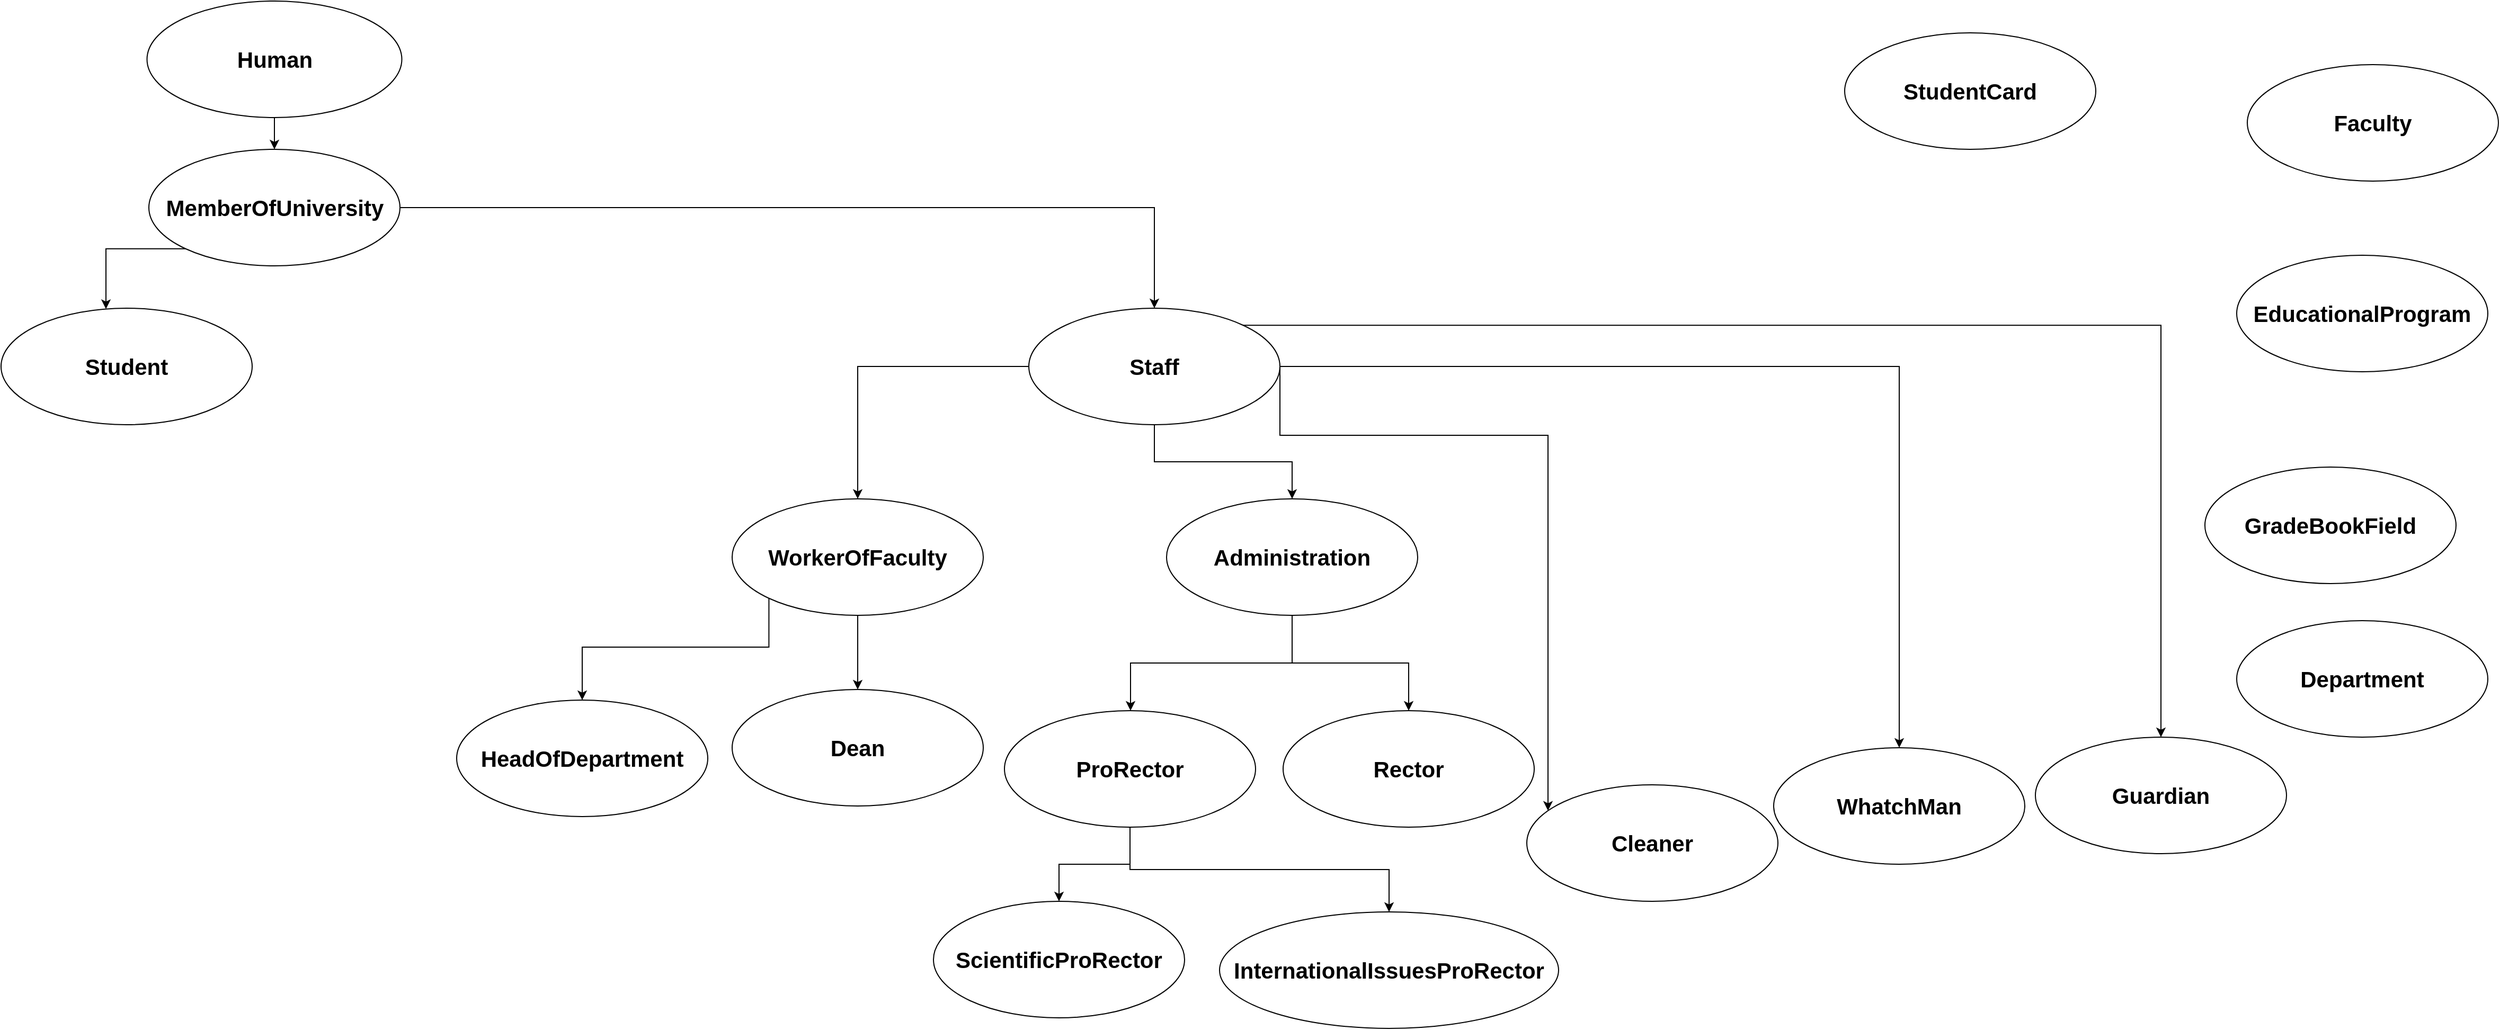 <mxfile version="16.0.0" type="device" pages="2"><diagram id="yI2OM-MsdpT6uCtNpyiT" name="ClassHierarchy"><mxGraphModel dx="1038" dy="649" grid="1" gridSize="10" guides="1" tooltips="1" connect="1" arrows="1" fold="1" page="1" pageScale="1" pageWidth="827" pageHeight="1169" math="0" shadow="0"><root><mxCell id="0"/><mxCell id="1" parent="0"/><mxCell id="KQ8PPGcI8Dx1g2gDmnj5-3" style="edgeStyle=orthogonalEdgeStyle;rounded=0;orthogonalLoop=1;jettySize=auto;html=1;exitX=0.5;exitY=1;exitDx=0;exitDy=0;fontSize=21;endArrow=classic;endFill=1;fontStyle=1" parent="1" source="KQ8PPGcI8Dx1g2gDmnj5-1" target="KQ8PPGcI8Dx1g2gDmnj5-2" edge="1"><mxGeometry relative="1" as="geometry"/></mxCell><mxCell id="KQ8PPGcI8Dx1g2gDmnj5-1" value="&lt;font style=&quot;font-size: 21px;&quot;&gt;Human&lt;/font&gt;" style="ellipse;whiteSpace=wrap;html=1;fontSize=21;fontStyle=1" parent="1" vertex="1"><mxGeometry x="227.75" y="30" width="240.5" height="110" as="geometry"/></mxCell><mxCell id="KQ8PPGcI8Dx1g2gDmnj5-5" style="edgeStyle=orthogonalEdgeStyle;rounded=0;orthogonalLoop=1;jettySize=auto;html=1;exitX=0;exitY=1;exitDx=0;exitDy=0;fontSize=21;endArrow=classic;endFill=1;fontStyle=1" parent="1" source="KQ8PPGcI8Dx1g2gDmnj5-2" target="KQ8PPGcI8Dx1g2gDmnj5-4" edge="1"><mxGeometry relative="1" as="geometry"><Array as="points"><mxPoint x="189" y="264"/></Array></mxGeometry></mxCell><mxCell id="KQ8PPGcI8Dx1g2gDmnj5-16" style="edgeStyle=orthogonalEdgeStyle;rounded=0;orthogonalLoop=1;jettySize=auto;html=1;exitX=1;exitY=0.5;exitDx=0;exitDy=0;entryX=0.5;entryY=0;entryDx=0;entryDy=0;fontSize=21;endArrow=classic;endFill=1;fontStyle=1" parent="1" source="KQ8PPGcI8Dx1g2gDmnj5-2" target="KQ8PPGcI8Dx1g2gDmnj5-15" edge="1"><mxGeometry relative="1" as="geometry"/></mxCell><mxCell id="KQ8PPGcI8Dx1g2gDmnj5-2" value="&lt;span style=&quot;font-size: 21px;&quot;&gt;MemberOfUniversity&lt;/span&gt;" style="ellipse;whiteSpace=wrap;html=1;fontSize=21;fontStyle=1" parent="1" vertex="1"><mxGeometry x="229.5" y="170" width="237" height="110" as="geometry"/></mxCell><mxCell id="KQ8PPGcI8Dx1g2gDmnj5-4" value="&lt;span style=&quot;font-size: 21px;&quot;&gt;Student&lt;/span&gt;" style="ellipse;whiteSpace=wrap;html=1;fontSize=21;fontStyle=1" parent="1" vertex="1"><mxGeometry x="90" y="320" width="237" height="110" as="geometry"/></mxCell><mxCell id="KQ8PPGcI8Dx1g2gDmnj5-18" style="edgeStyle=orthogonalEdgeStyle;rounded=0;orthogonalLoop=1;jettySize=auto;html=1;exitX=0;exitY=0.5;exitDx=0;exitDy=0;fontSize=21;endArrow=classic;endFill=1;fontStyle=1" parent="1" source="KQ8PPGcI8Dx1g2gDmnj5-15" target="Uiwk48FdrJnnCXKwfocZ-1" edge="1"><mxGeometry relative="1" as="geometry"><mxPoint x="888.5" y="520" as="targetPoint"/></mxGeometry></mxCell><mxCell id="tkeEqaCDvqQnLDSlVwlB-3" style="edgeStyle=orthogonalEdgeStyle;rounded=0;orthogonalLoop=1;jettySize=auto;html=1;exitX=0.5;exitY=1;exitDx=0;exitDy=0;" parent="1" source="KQ8PPGcI8Dx1g2gDmnj5-15" target="KQ8PPGcI8Dx1g2gDmnj5-21" edge="1"><mxGeometry relative="1" as="geometry"/></mxCell><mxCell id="8ULSNFcPIOYbdFuaQWR2-1" style="edgeStyle=orthogonalEdgeStyle;rounded=0;orthogonalLoop=1;jettySize=auto;html=1;exitX=1;exitY=0.5;exitDx=0;exitDy=0;" parent="1" source="KQ8PPGcI8Dx1g2gDmnj5-15" target="KQ8PPGcI8Dx1g2gDmnj5-23" edge="1"><mxGeometry relative="1" as="geometry"><Array as="points"><mxPoint x="1297" y="440"/><mxPoint x="1550" y="440"/></Array></mxGeometry></mxCell><mxCell id="8ULSNFcPIOYbdFuaQWR2-2" style="edgeStyle=orthogonalEdgeStyle;rounded=0;orthogonalLoop=1;jettySize=auto;html=1;exitX=1;exitY=0.5;exitDx=0;exitDy=0;" parent="1" source="KQ8PPGcI8Dx1g2gDmnj5-15" target="KQ8PPGcI8Dx1g2gDmnj5-25" edge="1"><mxGeometry relative="1" as="geometry"/></mxCell><mxCell id="8ULSNFcPIOYbdFuaQWR2-3" style="edgeStyle=orthogonalEdgeStyle;rounded=0;orthogonalLoop=1;jettySize=auto;html=1;exitX=1;exitY=0;exitDx=0;exitDy=0;" parent="1" source="KQ8PPGcI8Dx1g2gDmnj5-15" target="KQ8PPGcI8Dx1g2gDmnj5-27" edge="1"><mxGeometry relative="1" as="geometry"/></mxCell><mxCell id="KQ8PPGcI8Dx1g2gDmnj5-15" value="&lt;span style=&quot;font-size: 21px;&quot;&gt;Staff&lt;br style=&quot;font-size: 21px;&quot;&gt;&lt;/span&gt;" style="ellipse;whiteSpace=wrap;html=1;fontSize=21;fontStyle=1" parent="1" vertex="1"><mxGeometry x="1060" y="320" width="237" height="110" as="geometry"/></mxCell><mxCell id="tkeEqaCDvqQnLDSlVwlB-1" style="edgeStyle=orthogonalEdgeStyle;rounded=0;orthogonalLoop=1;jettySize=auto;html=1;exitX=0.5;exitY=1;exitDx=0;exitDy=0;" parent="1" source="KQ8PPGcI8Dx1g2gDmnj5-21" target="KQ8PPGcI8Dx1g2gDmnj5-33" edge="1"><mxGeometry relative="1" as="geometry"><Array as="points"><mxPoint x="1308" y="655"/><mxPoint x="1156" y="655"/></Array></mxGeometry></mxCell><mxCell id="tkeEqaCDvqQnLDSlVwlB-2" style="edgeStyle=orthogonalEdgeStyle;rounded=0;orthogonalLoop=1;jettySize=auto;html=1;exitX=0.5;exitY=1;exitDx=0;exitDy=0;entryX=0.5;entryY=0;entryDx=0;entryDy=0;" parent="1" source="KQ8PPGcI8Dx1g2gDmnj5-21" target="KQ8PPGcI8Dx1g2gDmnj5-38" edge="1"><mxGeometry relative="1" as="geometry"/></mxCell><mxCell id="KQ8PPGcI8Dx1g2gDmnj5-21" value="&lt;span style=&quot;font-size: 21px&quot;&gt;Administration&lt;br style=&quot;font-size: 21px&quot;&gt;&lt;/span&gt;" style="ellipse;whiteSpace=wrap;html=1;fontSize=21;fontStyle=1" parent="1" vertex="1"><mxGeometry x="1190" y="500" width="237" height="110" as="geometry"/></mxCell><mxCell id="KQ8PPGcI8Dx1g2gDmnj5-23" value="&lt;span style=&quot;font-size: 21px;&quot;&gt;Cleaner&lt;br style=&quot;font-size: 21px;&quot;&gt;&lt;/span&gt;" style="ellipse;whiteSpace=wrap;html=1;fontSize=21;fontStyle=1" parent="1" vertex="1"><mxGeometry x="1530" y="770" width="237" height="110" as="geometry"/></mxCell><mxCell id="KQ8PPGcI8Dx1g2gDmnj5-25" value="&lt;span style=&quot;font-size: 21px;&quot;&gt;WhatchMan&lt;br style=&quot;font-size: 21px;&quot;&gt;&lt;/span&gt;" style="ellipse;whiteSpace=wrap;html=1;fontSize=21;fontStyle=1" parent="1" vertex="1"><mxGeometry x="1763" y="735" width="237" height="110" as="geometry"/></mxCell><mxCell id="KQ8PPGcI8Dx1g2gDmnj5-27" value="&lt;span style=&quot;font-size: 21px;&quot;&gt;Guardian&lt;br style=&quot;font-size: 21px;&quot;&gt;&lt;/span&gt;" style="ellipse;whiteSpace=wrap;html=1;fontSize=21;fontStyle=1" parent="1" vertex="1"><mxGeometry x="2010" y="725" width="237" height="110" as="geometry"/></mxCell><mxCell id="KQ8PPGcI8Dx1g2gDmnj5-29" value="&lt;span style=&quot;font-size: 21px;&quot;&gt;Dean&lt;br style=&quot;font-size: 21px;&quot;&gt;&lt;/span&gt;" style="ellipse;whiteSpace=wrap;html=1;fontSize=21;fontStyle=1" parent="1" vertex="1"><mxGeometry x="780" y="680" width="237" height="110" as="geometry"/></mxCell><mxCell id="KQ8PPGcI8Dx1g2gDmnj5-31" value="&lt;span style=&quot;font-size: 21px;&quot;&gt;HeadOfDepartment&lt;br style=&quot;font-size: 21px;&quot;&gt;&lt;/span&gt;" style="ellipse;whiteSpace=wrap;html=1;fontSize=21;fontStyle=1" parent="1" vertex="1"><mxGeometry x="520" y="690" width="237" height="110" as="geometry"/></mxCell><mxCell id="KQ8PPGcI8Dx1g2gDmnj5-41" style="edgeStyle=orthogonalEdgeStyle;rounded=0;orthogonalLoop=1;jettySize=auto;html=1;exitX=0.5;exitY=1;exitDx=0;exitDy=0;fontSize=21;endArrow=classic;endFill=1;fontStyle=1" parent="1" source="KQ8PPGcI8Dx1g2gDmnj5-33" target="KQ8PPGcI8Dx1g2gDmnj5-40" edge="1"><mxGeometry relative="1" as="geometry"/></mxCell><mxCell id="KQ8PPGcI8Dx1g2gDmnj5-43" style="edgeStyle=orthogonalEdgeStyle;rounded=0;orthogonalLoop=1;jettySize=auto;html=1;exitX=0.5;exitY=1;exitDx=0;exitDy=0;fontSize=21;endArrow=classic;endFill=1;fontStyle=1" parent="1" source="KQ8PPGcI8Dx1g2gDmnj5-33" target="KQ8PPGcI8Dx1g2gDmnj5-42" edge="1"><mxGeometry relative="1" as="geometry"><mxPoint x="1390" y="880" as="targetPoint"/></mxGeometry></mxCell><mxCell id="KQ8PPGcI8Dx1g2gDmnj5-33" value="&lt;span style=&quot;font-size: 21px;&quot;&gt;ProRector&lt;br style=&quot;font-size: 21px;&quot;&gt;&lt;/span&gt;" style="ellipse;whiteSpace=wrap;html=1;fontSize=21;fontStyle=1" parent="1" vertex="1"><mxGeometry x="1037" y="700" width="237" height="110" as="geometry"/></mxCell><mxCell id="KQ8PPGcI8Dx1g2gDmnj5-38" value="&lt;span style=&quot;font-size: 21px;&quot;&gt;Rector&lt;br style=&quot;font-size: 21px;&quot;&gt;&lt;/span&gt;" style="ellipse;whiteSpace=wrap;html=1;fontSize=21;fontStyle=1" parent="1" vertex="1"><mxGeometry x="1300" y="700" width="237" height="110" as="geometry"/></mxCell><mxCell id="KQ8PPGcI8Dx1g2gDmnj5-40" value="&lt;span style=&quot;font-size: 21px;&quot;&gt;ScientificProRector&lt;br style=&quot;font-size: 21px;&quot;&gt;&lt;/span&gt;" style="ellipse;whiteSpace=wrap;html=1;fontSize=21;fontStyle=1" parent="1" vertex="1"><mxGeometry x="970" y="880" width="237" height="110" as="geometry"/></mxCell><mxCell id="KQ8PPGcI8Dx1g2gDmnj5-42" value="&lt;span style=&quot;font-size: 21px;&quot;&gt;InternationalIssuesProRector&lt;br style=&quot;font-size: 21px;&quot;&gt;&lt;/span&gt;" style="ellipse;whiteSpace=wrap;html=1;fontSize=21;fontStyle=1" parent="1" vertex="1"><mxGeometry x="1240" y="890" width="320" height="110" as="geometry"/></mxCell><mxCell id="tkeEqaCDvqQnLDSlVwlB-4" style="edgeStyle=orthogonalEdgeStyle;rounded=0;orthogonalLoop=1;jettySize=auto;html=1;exitX=0;exitY=1;exitDx=0;exitDy=0;entryX=0.5;entryY=0;entryDx=0;entryDy=0;" parent="1" source="Uiwk48FdrJnnCXKwfocZ-1" target="KQ8PPGcI8Dx1g2gDmnj5-31" edge="1"><mxGeometry relative="1" as="geometry"><Array as="points"><mxPoint x="814" y="640"/><mxPoint x="638" y="640"/></Array></mxGeometry></mxCell><mxCell id="tkeEqaCDvqQnLDSlVwlB-5" style="edgeStyle=orthogonalEdgeStyle;rounded=0;orthogonalLoop=1;jettySize=auto;html=1;exitX=0.5;exitY=1;exitDx=0;exitDy=0;" parent="1" source="Uiwk48FdrJnnCXKwfocZ-1" target="KQ8PPGcI8Dx1g2gDmnj5-29" edge="1"><mxGeometry relative="1" as="geometry"/></mxCell><mxCell id="Uiwk48FdrJnnCXKwfocZ-1" value="&lt;span style=&quot;font-size: 21px&quot;&gt;WorkerOfFaculty&lt;br style=&quot;font-size: 21px&quot;&gt;&lt;/span&gt;" style="ellipse;whiteSpace=wrap;html=1;fontSize=21;fontStyle=1" parent="1" vertex="1"><mxGeometry x="780" y="500" width="237" height="110" as="geometry"/></mxCell><mxCell id="7GIJ-ltobQE9VpZuVLci-10" value="&lt;span style=&quot;font-size: 21px&quot;&gt;Faculty&lt;br style=&quot;font-size: 21px&quot;&gt;&lt;/span&gt;" style="ellipse;whiteSpace=wrap;html=1;fontSize=21;fontStyle=1" parent="1" vertex="1"><mxGeometry x="2210" y="90" width="237" height="110" as="geometry"/></mxCell><mxCell id="7GIJ-ltobQE9VpZuVLci-11" value="&lt;span style=&quot;font-size: 21px&quot;&gt;EducationalProgram&lt;br style=&quot;font-size: 21px&quot;&gt;&lt;/span&gt;" style="ellipse;whiteSpace=wrap;html=1;fontSize=21;fontStyle=1" parent="1" vertex="1"><mxGeometry x="2200" y="270" width="237" height="110" as="geometry"/></mxCell><mxCell id="7GIJ-ltobQE9VpZuVLci-12" value="&lt;span style=&quot;font-size: 21px&quot;&gt;GradeBookField&lt;br style=&quot;font-size: 21px&quot;&gt;&lt;/span&gt;" style="ellipse;whiteSpace=wrap;html=1;fontSize=21;fontStyle=1" parent="1" vertex="1"><mxGeometry x="2170" y="470" width="237" height="110" as="geometry"/></mxCell><mxCell id="7GIJ-ltobQE9VpZuVLci-13" value="&lt;span style=&quot;font-size: 21px&quot;&gt;StudentCard&lt;br style=&quot;font-size: 21px&quot;&gt;&lt;/span&gt;" style="ellipse;whiteSpace=wrap;html=1;fontSize=21;fontStyle=1" parent="1" vertex="1"><mxGeometry x="1830" y="60" width="237" height="110" as="geometry"/></mxCell><mxCell id="lfjwC3IboUf60OOtk_an-1" value="&lt;span style=&quot;font-size: 21px&quot;&gt;Department&lt;br style=&quot;font-size: 21px&quot;&gt;&lt;/span&gt;" style="ellipse;whiteSpace=wrap;html=1;fontSize=21;fontStyle=1" parent="1" vertex="1"><mxGeometry x="2200" y="615" width="237" height="110" as="geometry"/></mxCell></root></mxGraphModel></diagram><diagram id="HHtVEt9T9BiarYAip8fe" name="ExceptionsHierarchy"><mxGraphModel dx="1038" dy="649" grid="1" gridSize="10" guides="1" tooltips="1" connect="1" arrows="1" fold="1" page="1" pageScale="1" pageWidth="827" pageHeight="1169" math="0" shadow="0"><root><mxCell id="4q3CtDbyHC_5PJ-_8kHK-0"/><mxCell id="4q3CtDbyHC_5PJ-_8kHK-1" parent="4q3CtDbyHC_5PJ-_8kHK-0"/><mxCell id="4q3CtDbyHC_5PJ-_8kHK-5" style="edgeStyle=orthogonalEdgeStyle;rounded=0;orthogonalLoop=1;jettySize=auto;html=1;exitX=0;exitY=0.5;exitDx=0;exitDy=0;entryX=0.5;entryY=0;entryDx=0;entryDy=0;" parent="4q3CtDbyHC_5PJ-_8kHK-1" source="4q3CtDbyHC_5PJ-_8kHK-2" target="4q3CtDbyHC_5PJ-_8kHK-3" edge="1"><mxGeometry relative="1" as="geometry"/></mxCell><mxCell id="4q3CtDbyHC_5PJ-_8kHK-7" style="edgeStyle=orthogonalEdgeStyle;rounded=0;orthogonalLoop=1;jettySize=auto;html=1;exitX=1;exitY=0.5;exitDx=0;exitDy=0;entryX=0.5;entryY=0;entryDx=0;entryDy=0;" parent="4q3CtDbyHC_5PJ-_8kHK-1" source="4q3CtDbyHC_5PJ-_8kHK-2" target="4q3CtDbyHC_5PJ-_8kHK-6" edge="1"><mxGeometry relative="1" as="geometry"/></mxCell><mxCell id="4q3CtDbyHC_5PJ-_8kHK-2" value="&lt;span style=&quot;font-size: 18px&quot;&gt;Throwable&lt;/span&gt;" style="ellipse;whiteSpace=wrap;html=1;fontSize=15;fillColor=#dae8fc;strokeColor=#6c8ebf;" parent="4q3CtDbyHC_5PJ-_8kHK-1" vertex="1"><mxGeometry x="330" y="80" width="90" height="30" as="geometry"/></mxCell><mxCell id="4q3CtDbyHC_5PJ-_8kHK-3" value="&lt;span style=&quot;font-size: 18px&quot;&gt;Error&lt;/span&gt;" style="ellipse;whiteSpace=wrap;html=1;fontSize=15;fillColor=#dae8fc;strokeColor=#6c8ebf;" parent="4q3CtDbyHC_5PJ-_8kHK-1" vertex="1"><mxGeometry x="250" y="140" width="90" height="30" as="geometry"/></mxCell><mxCell id="4q3CtDbyHC_5PJ-_8kHK-9" style="edgeStyle=orthogonalEdgeStyle;rounded=0;orthogonalLoop=1;jettySize=auto;html=1;exitX=0;exitY=0.5;exitDx=0;exitDy=0;" parent="4q3CtDbyHC_5PJ-_8kHK-1" source="4q3CtDbyHC_5PJ-_8kHK-6" target="4q3CtDbyHC_5PJ-_8kHK-8" edge="1"><mxGeometry relative="1" as="geometry"><Array as="points"><mxPoint x="355" y="155"/></Array></mxGeometry></mxCell><mxCell id="4q3CtDbyHC_5PJ-_8kHK-11" style="edgeStyle=orthogonalEdgeStyle;rounded=0;orthogonalLoop=1;jettySize=auto;html=1;exitX=1;exitY=0.5;exitDx=0;exitDy=0;entryX=0.5;entryY=0;entryDx=0;entryDy=0;" parent="4q3CtDbyHC_5PJ-_8kHK-1" source="4q3CtDbyHC_5PJ-_8kHK-6" target="4q3CtDbyHC_5PJ-_8kHK-10" edge="1"><mxGeometry relative="1" as="geometry"/></mxCell><mxCell id="4q3CtDbyHC_5PJ-_8kHK-6" value="&lt;span style=&quot;font-size: 18px&quot;&gt;Exception&lt;/span&gt;" style="ellipse;whiteSpace=wrap;html=1;fontSize=15;fillColor=#dae8fc;strokeColor=#6c8ebf;" parent="4q3CtDbyHC_5PJ-_8kHK-1" vertex="1"><mxGeometry x="400" y="140" width="90" height="30" as="geometry"/></mxCell><mxCell id="4q3CtDbyHC_5PJ-_8kHK-8" value="&lt;span style=&quot;font-size: 18px&quot;&gt;Checked&lt;/span&gt;" style="ellipse;whiteSpace=wrap;html=1;fontSize=15;fillColor=#dae8fc;strokeColor=#6c8ebf;" parent="4q3CtDbyHC_5PJ-_8kHK-1" vertex="1"><mxGeometry x="310" y="200" width="90" height="30" as="geometry"/></mxCell><mxCell id="4q3CtDbyHC_5PJ-_8kHK-13" style="edgeStyle=orthogonalEdgeStyle;rounded=0;orthogonalLoop=1;jettySize=auto;html=1;exitX=0;exitY=1;exitDx=0;exitDy=0;entryX=0.5;entryY=0;entryDx=0;entryDy=0;" parent="4q3CtDbyHC_5PJ-_8kHK-1" source="4q3CtDbyHC_5PJ-_8kHK-10" target="4q3CtDbyHC_5PJ-_8kHK-12" edge="1"><mxGeometry relative="1" as="geometry"><Array as="points"><mxPoint x="495" y="225"/></Array></mxGeometry></mxCell><mxCell id="4q3CtDbyHC_5PJ-_8kHK-10" value="&lt;span style=&quot;font-size: 18px&quot;&gt;RuntimeException&lt;/span&gt;" style="ellipse;whiteSpace=wrap;html=1;fontSize=15;fillColor=#dae8fc;strokeColor=#6c8ebf;" parent="4q3CtDbyHC_5PJ-_8kHK-1" vertex="1"><mxGeometry x="450" y="200" width="160" height="30" as="geometry"/></mxCell><mxCell id="4q3CtDbyHC_5PJ-_8kHK-15" style="edgeStyle=orthogonalEdgeStyle;rounded=0;orthogonalLoop=1;jettySize=auto;html=1;exitX=0;exitY=1;exitDx=0;exitDy=0;" parent="4q3CtDbyHC_5PJ-_8kHK-1" source="4q3CtDbyHC_5PJ-_8kHK-12" target="4q3CtDbyHC_5PJ-_8kHK-14" edge="1"><mxGeometry relative="1" as="geometry"/></mxCell><mxCell id="4q3CtDbyHC_5PJ-_8kHK-17" style="edgeStyle=orthogonalEdgeStyle;rounded=0;orthogonalLoop=1;jettySize=auto;html=1;exitX=1;exitY=1;exitDx=0;exitDy=0;entryX=0.5;entryY=0;entryDx=0;entryDy=0;" parent="4q3CtDbyHC_5PJ-_8kHK-1" source="4q3CtDbyHC_5PJ-_8kHK-12" target="4q3CtDbyHC_5PJ-_8kHK-16" edge="1"><mxGeometry relative="1" as="geometry"><Array as="points"><mxPoint x="795" y="296"/></Array></mxGeometry></mxCell><mxCell id="7fmfKkoDqCS7aY9euZ51-1" style="edgeStyle=orthogonalEdgeStyle;rounded=0;orthogonalLoop=1;jettySize=auto;html=1;exitX=0.5;exitY=1;exitDx=0;exitDy=0;" parent="4q3CtDbyHC_5PJ-_8kHK-1" source="4q3CtDbyHC_5PJ-_8kHK-12" target="7fmfKkoDqCS7aY9euZ51-0" edge="1"><mxGeometry relative="1" as="geometry"/></mxCell><mxCell id="4q3CtDbyHC_5PJ-_8kHK-12" value="IncorrectStudentDataException" style="ellipse;whiteSpace=wrap;html=1;fontSize=15;" parent="4q3CtDbyHC_5PJ-_8kHK-1" vertex="1"><mxGeometry x="340" y="270" width="310" height="30" as="geometry"/></mxCell><mxCell id="4q3CtDbyHC_5PJ-_8kHK-14" value="IncorrectEduProgramException" style="ellipse;whiteSpace=wrap;html=1;fontSize=15;" parent="4q3CtDbyHC_5PJ-_8kHK-1" vertex="1"><mxGeometry x="130" y="340" width="310" height="30" as="geometry"/></mxCell><mxCell id="4q3CtDbyHC_5PJ-_8kHK-16" value="IncorrectStartYearOfStudyException" style="ellipse;whiteSpace=wrap;html=1;fontSize=15;" parent="4q3CtDbyHC_5PJ-_8kHK-1" vertex="1"><mxGeometry x="640" y="340" width="310" height="30" as="geometry"/></mxCell><mxCell id="7fmfKkoDqCS7aY9euZ51-0" value="IncorrectDepartmentException" style="ellipse;whiteSpace=wrap;html=1;fontSize=15;" parent="4q3CtDbyHC_5PJ-_8kHK-1" vertex="1"><mxGeometry x="370" y="400" width="310" height="30" as="geometry"/></mxCell></root></mxGraphModel></diagram></mxfile>